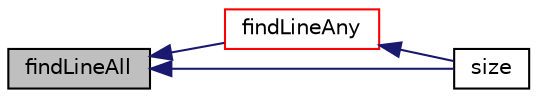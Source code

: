 digraph "findLineAll"
{
  bgcolor="transparent";
  edge [fontname="Helvetica",fontsize="10",labelfontname="Helvetica",labelfontsize="10"];
  node [fontname="Helvetica",fontsize="10",shape=record];
  rankdir="LR";
  Node1 [label="findLineAll",height=0.2,width=0.4,color="black", fillcolor="grey75", style="filled", fontcolor="black"];
  Node1 -> Node2 [dir="back",color="midnightblue",fontsize="10",style="solid",fontname="Helvetica"];
  Node2 [label="findLineAny",height=0.2,width=0.4,color="red",URL="$a02335.html#ac65d782c6c6dd90c8a8f260986b64cf4",tooltip="Return any intersection on segment from start to end. "];
  Node2 -> Node3 [dir="back",color="midnightblue",fontsize="10",style="solid",fontname="Helvetica"];
  Node3 [label="size",height=0.2,width=0.4,color="black",URL="$a02335.html#aefe0792b5b0175e6022a92a906fdf053",tooltip="Range of local indices that can be returned. "];
  Node1 -> Node3 [dir="back",color="midnightblue",fontsize="10",style="solid",fontname="Helvetica"];
}

